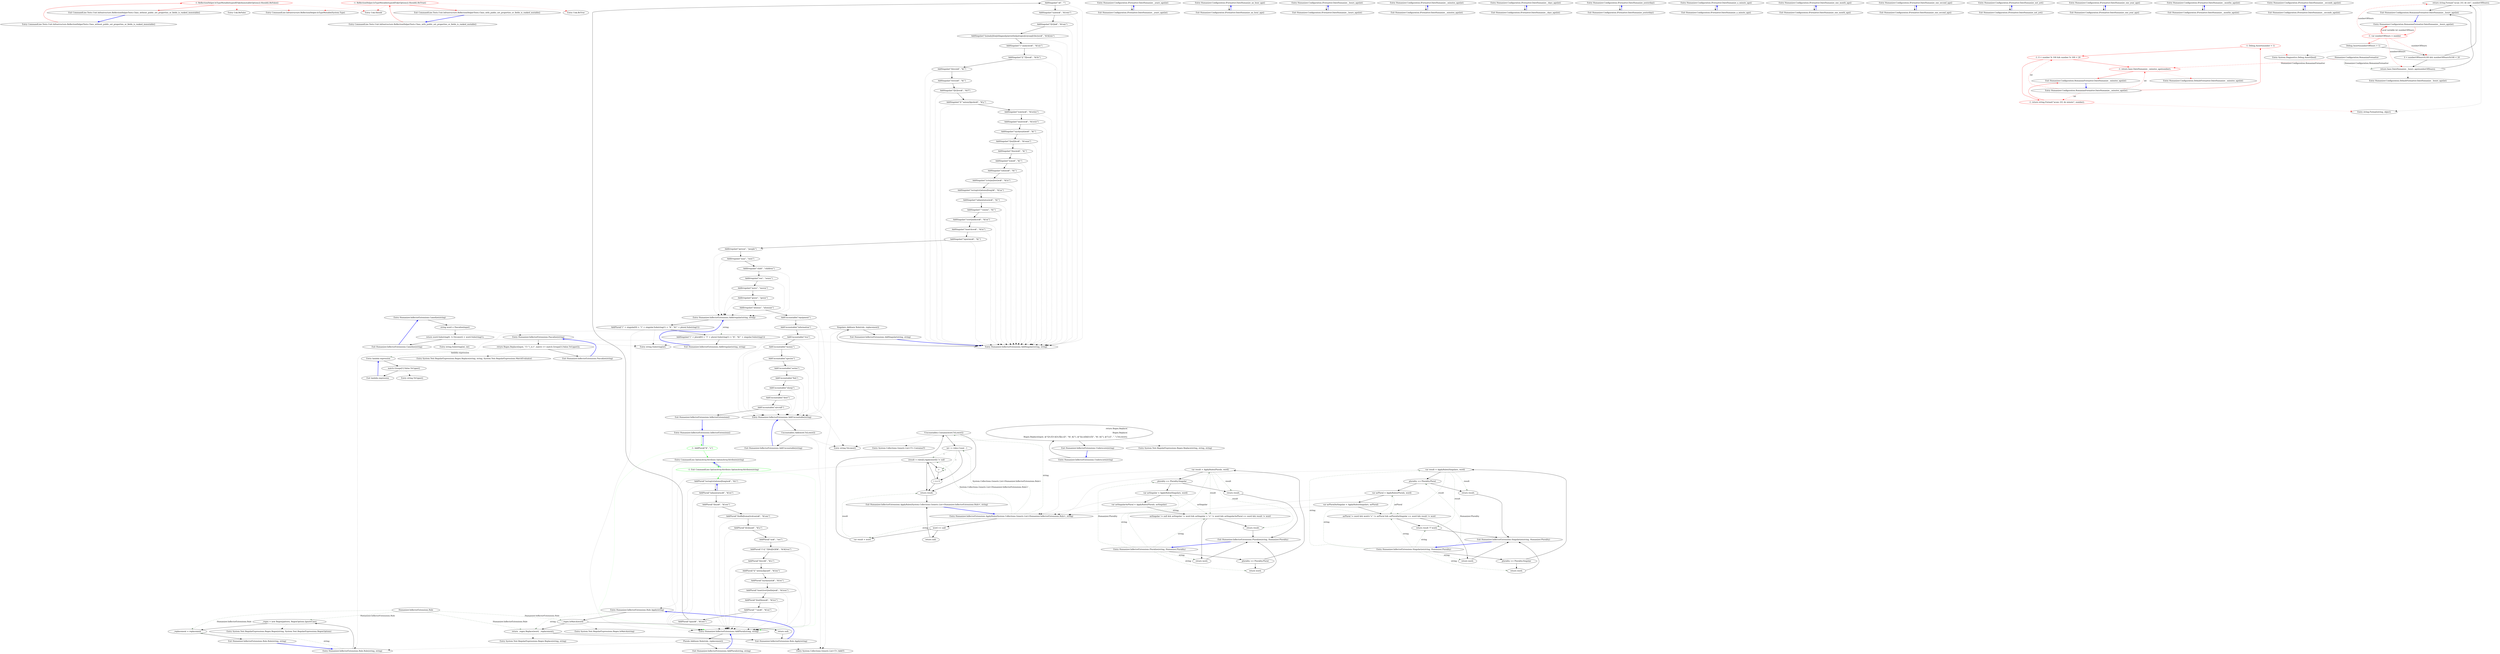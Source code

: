 digraph  {
m0_3 [cluster="CommandLine.Infrastructure.ReflectionHelper.IsTypeMutable(System.Type)", file="DateHumanizeTests.ro-RO.cs", label="Entry CommandLine.Infrastructure.ReflectionHelper.IsTypeMutable(System.Type)", span="39-39"];
m0_9 [cluster="Unk.BeFalse", file="DateHumanizeTests.ro-RO.cs", label="Entry Unk.BeFalse", span=""];
m0_6 [cluster="CommandLine.Tests.Unit.Infrastructure.ReflectionHelperTests.Class_without_public_set_properties_or_fields_is_ranked_immutable()", file="DateHumanizeTests.ro-RO.cs", label="Entry CommandLine.Tests.Unit.Infrastructure.ReflectionHelperTests.Class_without_public_set_properties_or_fields_is_ranked_immutable()", span="18-18"];
m0_7 [cluster="CommandLine.Tests.Unit.Infrastructure.ReflectionHelperTests.Class_without_public_set_properties_or_fields_is_ranked_immutable()", color=red, community=0, file="DateHumanizeTests.ro-RO.cs", label="-1: ReflectionHelper.IsTypeMutable(typeof(FakeImmutableOptions)).Should().BeFalse()", span="20-20"];
m0_8 [cluster="CommandLine.Tests.Unit.Infrastructure.ReflectionHelperTests.Class_without_public_set_properties_or_fields_is_ranked_immutable()", file="DateHumanizeTests.ro-RO.cs", label="Exit CommandLine.Tests.Unit.Infrastructure.ReflectionHelperTests.Class_without_public_set_properties_or_fields_is_ranked_immutable()", span="18-18"];
m0_5 [cluster="Unk.BeTrue", file="DateHumanizeTests.ro-RO.cs", label="Entry Unk.BeTrue", span=""];
m0_0 [cluster="CommandLine.Tests.Unit.Infrastructure.ReflectionHelperTests.Class_with_public_set_properties_or_fields_is_ranked_mutable()", file="DateHumanizeTests.ro-RO.cs", label="Entry CommandLine.Tests.Unit.Infrastructure.ReflectionHelperTests.Class_with_public_set_properties_or_fields_is_ranked_mutable()", span="12-12"];
m0_1 [cluster="CommandLine.Tests.Unit.Infrastructure.ReflectionHelperTests.Class_with_public_set_properties_or_fields_is_ranked_mutable()", color=red, community=0, file="DateHumanizeTests.ro-RO.cs", label="-1: ReflectionHelper.IsTypeMutable(typeof(FakeOptions)).Should().BeTrue()", span="14-14"];
m0_2 [cluster="CommandLine.Tests.Unit.Infrastructure.ReflectionHelperTests.Class_with_public_set_properties_or_fields_is_ranked_mutable()", file="DateHumanizeTests.ro-RO.cs", label="Exit CommandLine.Tests.Unit.Infrastructure.ReflectionHelperTests.Class_with_public_set_properties_or_fields_is_ranked_mutable()", span="12-12"];
m0_4 [cluster="Unk.Should", file="DateHumanizeTests.ro-RO.cs", label="Entry Unk.Should", span=""];
m1_136 [cluster="Humanizer.InflectorExtensions.Camelize(string)", file="DefaultFormatter.cs", label="Entry Humanizer.InflectorExtensions.Camelize(string)", span="236-236"];
m1_138 [cluster="Humanizer.InflectorExtensions.Camelize(string)", file="DefaultFormatter.cs", label="return word.Substring(0, 1).ToLower() + word.Substring(1);", span="239-239"];
m1_137 [cluster="Humanizer.InflectorExtensions.Camelize(string)", file="DefaultFormatter.cs", label="string word = Pascalize(input)", span="238-238"];
m1_139 [cluster="Humanizer.InflectorExtensions.Camelize(string)", file="DefaultFormatter.cs", label="Exit Humanizer.InflectorExtensions.Camelize(string)", span="236-236"];
m1_75 [cluster="System.Text.RegularExpressions.Regex.Replace(string, string)", file="DefaultFormatter.cs", label="Entry System.Text.RegularExpressions.Regex.Replace(string, string)", span="0-0"];
m1_100 [cluster="Humanizer.InflectorExtensions.ApplyRules(System.Collections.Generic.List<Humanizer.InflectorExtensions.Rule>, string)", file="DefaultFormatter.cs", label="Entry Humanizer.InflectorExtensions.ApplyRules(System.Collections.Generic.List<Humanizer.InflectorExtensions.Rule>, string)", span="190-190"];
m1_116 [cluster="Humanizer.InflectorExtensions.ApplyRules(System.Collections.Generic.List<Humanizer.InflectorExtensions.Rule>, string)", file="DefaultFormatter.cs", label="!Uncountables.Contains(word.ToLower())", span="197-197"];
m1_115 [cluster="Humanizer.InflectorExtensions.ApplyRules(System.Collections.Generic.List<Humanizer.InflectorExtensions.Rule>, string)", file="DefaultFormatter.cs", label="var result = word", span="195-195"];
m1_117 [cluster="Humanizer.InflectorExtensions.ApplyRules(System.Collections.Generic.List<Humanizer.InflectorExtensions.Rule>, string)", file="DefaultFormatter.cs", label="int i = rules.Count - 1", span="199-199"];
m1_121 [cluster="Humanizer.InflectorExtensions.ApplyRules(System.Collections.Generic.List<Humanizer.InflectorExtensions.Rule>, string)", file="DefaultFormatter.cs", label="return result;", span="208-208"];
m1_113 [cluster="Humanizer.InflectorExtensions.ApplyRules(System.Collections.Generic.List<Humanizer.InflectorExtensions.Rule>, string)", file="DefaultFormatter.cs", label="word == null", span="192-192"];
m1_119 [cluster="Humanizer.InflectorExtensions.ApplyRules(System.Collections.Generic.List<Humanizer.InflectorExtensions.Rule>, string)", file="DefaultFormatter.cs", label="(result = rules[i].Apply(word)) != null", span="201-201"];
m1_118 [cluster="Humanizer.InflectorExtensions.ApplyRules(System.Collections.Generic.List<Humanizer.InflectorExtensions.Rule>, string)", file="DefaultFormatter.cs", label="i >= 0", span="199-199"];
m1_120 [cluster="Humanizer.InflectorExtensions.ApplyRules(System.Collections.Generic.List<Humanizer.InflectorExtensions.Rule>, string)", file="DefaultFormatter.cs", label="i--", span="199-199"];
m1_114 [cluster="Humanizer.InflectorExtensions.ApplyRules(System.Collections.Generic.List<Humanizer.InflectorExtensions.Rule>, string)", file="DefaultFormatter.cs", label="return null;", span="193-193"];
m1_122 [cluster="Humanizer.InflectorExtensions.ApplyRules(System.Collections.Generic.List<Humanizer.InflectorExtensions.Rule>, string)", file="DefaultFormatter.cs", label="Exit Humanizer.InflectorExtensions.ApplyRules(System.Collections.Generic.List<Humanizer.InflectorExtensions.Rule>, string)", span="190-190"];
m1_141 [cluster="Humanizer.InflectorExtensions.Underscore(string)", file="DefaultFormatter.cs", label="Entry Humanizer.InflectorExtensions.Underscore(string)", span="247-247"];
m1_142 [cluster="Humanizer.InflectorExtensions.Underscore(string)", file="DefaultFormatter.cs", label="return Regex.Replace(\r\n                Regex.Replace(\r\n                    Regex.Replace(input, @''([A-Z]+)([A-Z][a-z])'', ''$1_$2''), @''([a-z\d])([A-Z])'', ''$1_$2''), @''[-\s]'', ''_'').ToLower();", span="249-251"];
m1_143 [cluster="Humanizer.InflectorExtensions.Underscore(string)", file="DefaultFormatter.cs", label="Exit Humanizer.InflectorExtensions.Underscore(string)", span="247-247"];
m1_4 [cluster="Humanizer.InflectorExtensions.InflectorExtensions()", file="DefaultFormatter.cs", label="AddPlural(''(octop|vir|alumn|fung)us$'', ''$1i'')", span="34-34"];
m1_5 [cluster="Humanizer.InflectorExtensions.InflectorExtensions()", file="DefaultFormatter.cs", label="AddPlural(''(alias|status)$'', ''$1es'')", span="35-35"];
m1_0 [cluster="Humanizer.InflectorExtensions.InflectorExtensions()", file="DefaultFormatter.cs", label="Entry Humanizer.InflectorExtensions.InflectorExtensions()", span="29-29"];
m1_1 [cluster="Humanizer.InflectorExtensions.InflectorExtensions()", color=green, community=0, file="DefaultFormatter.cs", label="-1: AddPlural(''$'', ''s'')", span="31-31"];
m1_144 [cluster="System.Text.RegularExpressions.Regex.Replace(string, string, string)", file="DefaultFormatter.cs", label="Entry System.Text.RegularExpressions.Regex.Replace(string, string, string)", span="0-0"];
m1_61 [cluster="Humanizer.InflectorExtensions.AddSingular(string, string)", file="DefaultFormatter.cs", label="Entry Humanizer.InflectorExtensions.AddSingular(string, string)", span="132-132"];
m1_86 [cluster="Humanizer.InflectorExtensions.AddSingular(string, string)", file="DefaultFormatter.cs", label="Singulars.Add(new Rule(rule, replacement))", span="134-134"];
m1_87 [cluster="Humanizer.InflectorExtensions.AddSingular(string, string)", file="DefaultFormatter.cs", label="Exit Humanizer.InflectorExtensions.AddSingular(string, string)", span="132-132"];
m1_128 [cluster="Humanizer.InflectorExtensions.Pascalize(string)", file="DefaultFormatter.cs", label="Entry Humanizer.InflectorExtensions.Pascalize(string)", span="226-226"];
m1_129 [cluster="Humanizer.InflectorExtensions.Pascalize(string)", file="DefaultFormatter.cs", label="return Regex.Replace(input, ''(?:^|_)(.)'', match => match.Groups[1].Value.ToUpper());", span="228-228"];
m1_130 [cluster="Humanizer.InflectorExtensions.Pascalize(string)", file="DefaultFormatter.cs", label="Exit Humanizer.InflectorExtensions.Pascalize(string)", span="226-226"];
m1_123 [cluster="System.Collections.Generic.List<T>.Contains(T)", file="DefaultFormatter.cs", label="Entry System.Collections.Generic.List<T>.Contains(T)", span="0-0"];
m1_135 [cluster="string.ToUpper()", file="DefaultFormatter.cs", label="Entry string.ToUpper()", span="0-0"];
m1_140 [cluster="string.Substring(int, int)", file="DefaultFormatter.cs", label="Entry string.Substring(int, int)", span="0-0"];
m1_2 [cluster="CommandLine.OptionArrayAttribute.OptionArrayAttribute(string)", file="DefaultFormatter.cs", label="Entry CommandLine.OptionArrayAttribute.OptionArrayAttribute(string)", span="46-46"];
m1_3 [cluster="CommandLine.OptionArrayAttribute.OptionArrayAttribute(string)", color=green, community=0, file="DefaultFormatter.cs", label="-1: Exit CommandLine.OptionArrayAttribute.OptionArrayAttribute(string)", span="46-46"];
m1_6 [cluster="Humanizer.InflectorExtensions.InflectorExtensions()", file="DefaultFormatter.cs", label="AddPlural(''(bu)s$'', ''$1ses'')", span="36-36"];
m1_7 [cluster="Humanizer.InflectorExtensions.InflectorExtensions()", file="DefaultFormatter.cs", label="AddPlural(''(buffal|tomat|volcan)o$'', ''$1oes'')", span="37-37"];
m1_8 [cluster="Humanizer.InflectorExtensions.InflectorExtensions()", file="DefaultFormatter.cs", label="AddPlural(''([ti])um$'', ''$1a'')", span="38-38"];
m1_9 [cluster="Humanizer.InflectorExtensions.InflectorExtensions()", file="DefaultFormatter.cs", label="AddPlural(''sis$'', ''ses'')", span="39-39"];
m1_10 [cluster="Humanizer.InflectorExtensions.InflectorExtensions()", file="DefaultFormatter.cs", label="AddPlural(''(?:([^f])fe|([lr])f)$'', ''$1$2ves'')", span="40-40"];
m1_11 [cluster="Humanizer.InflectorExtensions.InflectorExtensions()", file="DefaultFormatter.cs", label="AddPlural(''(hive)$'', ''$1s'')", span="41-41"];
m1_12 [cluster="Humanizer.InflectorExtensions.InflectorExtensions()", file="DefaultFormatter.cs", label="AddPlural(''([^aeiouy]|qu)y$'', ''$1ies'')", span="42-42"];
m1_13 [cluster="Humanizer.InflectorExtensions.InflectorExtensions()", file="DefaultFormatter.cs", label="AddPlural(''(x|ch|ss|sh)$'', ''$1es'')", span="43-43"];
m1_14 [cluster="Humanizer.InflectorExtensions.InflectorExtensions()", file="DefaultFormatter.cs", label="AddPlural(''(matr|vert|ind)ix|ex$'', ''$1ices'')", span="44-44"];
m1_15 [cluster="Humanizer.InflectorExtensions.InflectorExtensions()", file="DefaultFormatter.cs", label="AddPlural(''([m|l])ouse$'', ''$1ice'')", span="45-45"];
m1_16 [cluster="Humanizer.InflectorExtensions.InflectorExtensions()", file="DefaultFormatter.cs", label="AddPlural(''^(ox)$'', ''$1en'')", span="46-46"];
m1_17 [cluster="Humanizer.InflectorExtensions.InflectorExtensions()", file="DefaultFormatter.cs", label="AddPlural(''(quiz)$'', ''$1zes'')", span="47-47"];
m1_58 [cluster="Humanizer.InflectorExtensions.InflectorExtensions()", file="DefaultFormatter.cs", label="AddUncountable(''aircraft'')", span="91-91"];
m1_18 [cluster="Humanizer.InflectorExtensions.InflectorExtensions()", file="DefaultFormatter.cs", label="AddSingular(''s$'', '''')", span="49-49"];
m1_57 [cluster="Humanizer.InflectorExtensions.InflectorExtensions()", file="DefaultFormatter.cs", label="AddUncountable(''deer'')", span="90-90"];
m1_19 [cluster="Humanizer.InflectorExtensions.InflectorExtensions()", file="DefaultFormatter.cs", label="AddSingular(''(n)ews$'', ''$1ews'')", span="50-50"];
m1_42 [cluster="Humanizer.InflectorExtensions.InflectorExtensions()", file="DefaultFormatter.cs", label="AddIrregular(''person'', ''people'')", span="74-74"];
m1_43 [cluster="Humanizer.InflectorExtensions.InflectorExtensions()", file="DefaultFormatter.cs", label="AddIrregular(''man'', ''men'')", span="75-75"];
m1_44 [cluster="Humanizer.InflectorExtensions.InflectorExtensions()", file="DefaultFormatter.cs", label="AddIrregular(''child'', ''children'')", span="76-76"];
m1_45 [cluster="Humanizer.InflectorExtensions.InflectorExtensions()", file="DefaultFormatter.cs", label="AddIrregular(''sex'', ''sexes'')", span="77-77"];
m1_46 [cluster="Humanizer.InflectorExtensions.InflectorExtensions()", file="DefaultFormatter.cs", label="AddIrregular(''move'', ''moves'')", span="78-78"];
m1_47 [cluster="Humanizer.InflectorExtensions.InflectorExtensions()", file="DefaultFormatter.cs", label="AddIrregular(''goose'', ''geese'')", span="79-79"];
m1_48 [cluster="Humanizer.InflectorExtensions.InflectorExtensions()", file="DefaultFormatter.cs", label="AddIrregular(''alumna'', ''alumnae'')", span="80-80"];
m1_56 [cluster="Humanizer.InflectorExtensions.InflectorExtensions()", file="DefaultFormatter.cs", label="AddUncountable(''sheep'')", span="89-89"];
m1_49 [cluster="Humanizer.InflectorExtensions.InflectorExtensions()", file="DefaultFormatter.cs", label="AddUncountable(''equipment'')", span="82-82"];
m1_50 [cluster="Humanizer.InflectorExtensions.InflectorExtensions()", file="DefaultFormatter.cs", label="AddUncountable(''information'')", span="83-83"];
m1_51 [cluster="Humanizer.InflectorExtensions.InflectorExtensions()", file="DefaultFormatter.cs", label="AddUncountable(''rice'')", span="84-84"];
m1_52 [cluster="Humanizer.InflectorExtensions.InflectorExtensions()", file="DefaultFormatter.cs", label="AddUncountable(''money'')", span="85-85"];
m1_53 [cluster="Humanizer.InflectorExtensions.InflectorExtensions()", file="DefaultFormatter.cs", label="AddUncountable(''species'')", span="86-86"];
m1_54 [cluster="Humanizer.InflectorExtensions.InflectorExtensions()", file="DefaultFormatter.cs", label="AddUncountable(''series'')", span="87-87"];
m1_55 [cluster="Humanizer.InflectorExtensions.InflectorExtensions()", file="DefaultFormatter.cs", label="AddUncountable(''fish'')", span="88-88"];
m1_20 [cluster="Humanizer.InflectorExtensions.InflectorExtensions()", file="DefaultFormatter.cs", label="AddSingular(''([ti])a$'', ''$1um'')", span="51-51"];
m1_21 [cluster="Humanizer.InflectorExtensions.InflectorExtensions()", file="DefaultFormatter.cs", label="AddSingular(''((a)naly|(b)a|(d)iagno|(p)arenthe|(p)rogno|(s)ynop|(t)he)ses$'', ''$1$2sis'')", span="52-52"];
m1_22 [cluster="Humanizer.InflectorExtensions.InflectorExtensions()", file="DefaultFormatter.cs", label="AddSingular(''(^analy)ses$'', ''$1sis'')", span="53-53"];
m1_23 [cluster="Humanizer.InflectorExtensions.InflectorExtensions()", file="DefaultFormatter.cs", label="AddSingular(''([^f])ves$'', ''$1fe'')", span="54-54"];
m1_24 [cluster="Humanizer.InflectorExtensions.InflectorExtensions()", file="DefaultFormatter.cs", label="AddSingular(''(hive)s$'', ''$1'')", span="55-55"];
m1_25 [cluster="Humanizer.InflectorExtensions.InflectorExtensions()", file="DefaultFormatter.cs", label="AddSingular(''(tive)s$'', ''$1'')", span="56-56"];
m1_26 [cluster="Humanizer.InflectorExtensions.InflectorExtensions()", file="DefaultFormatter.cs", label="AddSingular(''([lr])ves$'', ''$1f'')", span="57-57"];
m1_27 [cluster="Humanizer.InflectorExtensions.InflectorExtensions()", file="DefaultFormatter.cs", label="AddSingular(''([^aeiouy]|qu)ies$'', ''$1y'')", span="58-58"];
m1_28 [cluster="Humanizer.InflectorExtensions.InflectorExtensions()", file="DefaultFormatter.cs", label="AddSingular(''(s)eries$'', ''$1eries'')", span="59-59"];
m1_29 [cluster="Humanizer.InflectorExtensions.InflectorExtensions()", file="DefaultFormatter.cs", label="AddSingular(''(m)ovies$'', ''$1ovie'')", span="60-60"];
m1_30 [cluster="Humanizer.InflectorExtensions.InflectorExtensions()", file="DefaultFormatter.cs", label="AddSingular(''(x|ch|ss|sh)es$'', ''$1'')", span="61-61"];
m1_31 [cluster="Humanizer.InflectorExtensions.InflectorExtensions()", file="DefaultFormatter.cs", label="AddSingular(''([m|l])ice$'', ''$1ouse'')", span="62-62"];
m1_32 [cluster="Humanizer.InflectorExtensions.InflectorExtensions()", file="DefaultFormatter.cs", label="AddSingular(''(bus)es$'', ''$1'')", span="63-63"];
m1_33 [cluster="Humanizer.InflectorExtensions.InflectorExtensions()", file="DefaultFormatter.cs", label="AddSingular(''(o)es$'', ''$1'')", span="64-64"];
m1_34 [cluster="Humanizer.InflectorExtensions.InflectorExtensions()", file="DefaultFormatter.cs", label="AddSingular(''(shoe)s$'', ''$1'')", span="65-65"];
m1_35 [cluster="Humanizer.InflectorExtensions.InflectorExtensions()", file="DefaultFormatter.cs", label="AddSingular(''(cris|ax|test)es$'', ''$1is'')", span="66-66"];
m1_36 [cluster="Humanizer.InflectorExtensions.InflectorExtensions()", file="DefaultFormatter.cs", label="AddSingular(''(octop|vir|alumn|fung)i$'', ''$1us'')", span="67-67"];
m1_37 [cluster="Humanizer.InflectorExtensions.InflectorExtensions()", file="DefaultFormatter.cs", label="AddSingular(''(alias|status)es$'', ''$1'')", span="68-68"];
m1_38 [cluster="Humanizer.InflectorExtensions.InflectorExtensions()", file="DefaultFormatter.cs", label="AddSingular(''^(ox)en'', ''$1'')", span="69-69"];
m1_39 [cluster="Humanizer.InflectorExtensions.InflectorExtensions()", file="DefaultFormatter.cs", label="AddSingular(''(vert|ind)ices$'', ''$1ex'')", span="70-70"];
m1_40 [cluster="Humanizer.InflectorExtensions.InflectorExtensions()", file="DefaultFormatter.cs", label="AddSingular(''(matr)ices$'', ''$1ix'')", span="71-71"];
m1_41 [cluster="Humanizer.InflectorExtensions.InflectorExtensions()", file="DefaultFormatter.cs", label="AddSingular(''(quiz)zes$'', ''$1'')", span="72-72"];
m1_59 [cluster="Humanizer.InflectorExtensions.InflectorExtensions()", file="DefaultFormatter.cs", label="Exit Humanizer.InflectorExtensions.InflectorExtensions()", span="29-29"];
m1_62 [cluster="Humanizer.InflectorExtensions.AddIrregular(string, string)", file="DefaultFormatter.cs", label="Entry Humanizer.InflectorExtensions.AddIrregular(string, string)", span="116-116"];
m1_76 [cluster="Humanizer.InflectorExtensions.AddIrregular(string, string)", file="DefaultFormatter.cs", label="AddPlural(''('' + singular[0] + '')'' + singular.Substring(1) + ''$'', ''$1'' + plural.Substring(1))", span="118-118"];
m1_77 [cluster="Humanizer.InflectorExtensions.AddIrregular(string, string)", file="DefaultFormatter.cs", label="AddSingular(''('' + plural[0] + '')'' + plural.Substring(1) + ''$'', ''$1'' + singular.Substring(1))", span="119-119"];
m1_78 [cluster="Humanizer.InflectorExtensions.AddIrregular(string, string)", file="DefaultFormatter.cs", label="Exit Humanizer.InflectorExtensions.AddIrregular(string, string)", span="116-116"];
m1_63 [cluster="Humanizer.InflectorExtensions.AddUncountable(string)", file="DefaultFormatter.cs", label="Entry Humanizer.InflectorExtensions.AddUncountable(string)", span="122-122"];
m1_80 [cluster="Humanizer.InflectorExtensions.AddUncountable(string)", file="DefaultFormatter.cs", label="Uncountables.Add(word.ToLower())", span="124-124"];
m1_81 [cluster="Humanizer.InflectorExtensions.AddUncountable(string)", file="DefaultFormatter.cs", label="Exit Humanizer.InflectorExtensions.AddUncountable(string)", span="122-122"];
m1_131 [cluster="System.Text.RegularExpressions.Regex.Replace(string, string, System.Text.RegularExpressions.MatchEvaluator)", file="DefaultFormatter.cs", label="Entry System.Text.RegularExpressions.Regex.Replace(string, string, System.Text.RegularExpressions.MatchEvaluator)", span="0-0"];
m1_64 [cluster="Humanizer.InflectorExtensions.Rule.Rule(string, string)", file="DefaultFormatter.cs", label="Entry Humanizer.InflectorExtensions.Rule.Rule(string, string)", span="99-99"];
m1_65 [cluster="Humanizer.InflectorExtensions.Rule.Rule(string, string)", file="DefaultFormatter.cs", label="_regex = new Regex(pattern, RegexOptions.IgnoreCase)", span="101-101"];
m1_66 [cluster="Humanizer.InflectorExtensions.Rule.Rule(string, string)", file="DefaultFormatter.cs", label="_replacement = replacement", span="102-102"];
m1_67 [cluster="Humanizer.InflectorExtensions.Rule.Rule(string, string)", file="DefaultFormatter.cs", label="Exit Humanizer.InflectorExtensions.Rule.Rule(string, string)", span="99-99"];
m1_132 [cluster="lambda expression", file="DefaultFormatter.cs", label="Entry lambda expression", span="228-228"];
m1_133 [cluster="lambda expression", file="DefaultFormatter.cs", label="match.Groups[1].Value.ToUpper()", span="228-228"];
m1_134 [cluster="lambda expression", file="DefaultFormatter.cs", label="Exit lambda expression", span="228-228"];
m1_69 [cluster="Humanizer.InflectorExtensions.Rule.Apply(string)", file="DefaultFormatter.cs", label="Entry Humanizer.InflectorExtensions.Rule.Apply(string)", span="105-105"];
m1_70 [cluster="Humanizer.InflectorExtensions.Rule.Apply(string)", file="DefaultFormatter.cs", label="!_regex.IsMatch(word)", span="107-107"];
m1_72 [cluster="Humanizer.InflectorExtensions.Rule.Apply(string)", file="DefaultFormatter.cs", label="return _regex.Replace(word, _replacement);", span="112-112"];
m1_71 [cluster="Humanizer.InflectorExtensions.Rule.Apply(string)", file="DefaultFormatter.cs", label="return null;", span="109-109"];
m1_73 [cluster="Humanizer.InflectorExtensions.Rule.Apply(string)", file="DefaultFormatter.cs", label="Exit Humanizer.InflectorExtensions.Rule.Apply(string)", span="105-105"];
m1_88 [cluster="Humanizer.InflectorExtensions.Pluralize(string, Humanizer.Plurality)", file="DefaultFormatter.cs", label="Entry Humanizer.InflectorExtensions.Pluralize(string, Humanizer.Plurality)", span="147-147"];
m1_91 [cluster="Humanizer.InflectorExtensions.Pluralize(string, Humanizer.Plurality)", file="DefaultFormatter.cs", label="var result = ApplyRules(Plurals, word)", span="152-152"];
m1_94 [cluster="Humanizer.InflectorExtensions.Pluralize(string, Humanizer.Plurality)", file="DefaultFormatter.cs", label="var asSingular = ApplyRules(Singulars, word)", span="157-157"];
m1_95 [cluster="Humanizer.InflectorExtensions.Pluralize(string, Humanizer.Plurality)", file="DefaultFormatter.cs", label="var asSingularAsPlural = ApplyRules(Plurals, asSingular)", span="158-158"];
m1_89 [cluster="Humanizer.InflectorExtensions.Pluralize(string, Humanizer.Plurality)", file="DefaultFormatter.cs", label="plurality == Plurality.Plural", span="149-149"];
m1_92 [cluster="Humanizer.InflectorExtensions.Pluralize(string, Humanizer.Plurality)", file="DefaultFormatter.cs", label="plurality == Plurality.Singular", span="154-154"];
m1_93 [cluster="Humanizer.InflectorExtensions.Pluralize(string, Humanizer.Plurality)", file="DefaultFormatter.cs", label="return result;", span="155-155"];
m1_96 [cluster="Humanizer.InflectorExtensions.Pluralize(string, Humanizer.Plurality)", file="DefaultFormatter.cs", label="asSingular != null && asSingular != word && asSingular + ''s'' != word && asSingularAsPlural == word && result != word", span="159-159"];
m1_98 [cluster="Humanizer.InflectorExtensions.Pluralize(string, Humanizer.Plurality)", file="DefaultFormatter.cs", label="return result;", span="162-162"];
m1_90 [cluster="Humanizer.InflectorExtensions.Pluralize(string, Humanizer.Plurality)", file="DefaultFormatter.cs", label="return word;", span="150-150"];
m1_97 [cluster="Humanizer.InflectorExtensions.Pluralize(string, Humanizer.Plurality)", file="DefaultFormatter.cs", label="return word;", span="160-160"];
m1_99 [cluster="Humanizer.InflectorExtensions.Pluralize(string, Humanizer.Plurality)", file="DefaultFormatter.cs", label="Exit Humanizer.InflectorExtensions.Pluralize(string, Humanizer.Plurality)", span="147-147"];
m1_68 [cluster="System.Text.RegularExpressions.Regex.Regex(string, System.Text.RegularExpressions.RegexOptions)", file="DefaultFormatter.cs", label="Entry System.Text.RegularExpressions.Regex.Regex(string, System.Text.RegularExpressions.RegexOptions)", span="0-0"];
m1_74 [cluster="System.Text.RegularExpressions.Regex.IsMatch(string)", file="DefaultFormatter.cs", label="Entry System.Text.RegularExpressions.Regex.IsMatch(string)", span="0-0"];
m1_83 [cluster="System.Collections.Generic.List<T>.Add(T)", file="DefaultFormatter.cs", label="Entry System.Collections.Generic.List<T>.Add(T)", span="0-0"];
m1_60 [cluster="Humanizer.InflectorExtensions.AddPlural(string, string)", file="DefaultFormatter.cs", label="Entry Humanizer.InflectorExtensions.AddPlural(string, string)", span="127-127"];
m1_84 [cluster="Humanizer.InflectorExtensions.AddPlural(string, string)", file="DefaultFormatter.cs", label="Plurals.Add(new Rule(rule, replacement))", span="129-129"];
m1_85 [cluster="Humanizer.InflectorExtensions.AddPlural(string, string)", file="DefaultFormatter.cs", label="Exit Humanizer.InflectorExtensions.AddPlural(string, string)", span="127-127"];
m1_82 [cluster="string.ToLower()", file="DefaultFormatter.cs", label="Entry string.ToLower()", span="0-0"];
m1_101 [cluster="Humanizer.InflectorExtensions.Singularize(string, Humanizer.Plurality)", file="DefaultFormatter.cs", label="Entry Humanizer.InflectorExtensions.Singularize(string, Humanizer.Plurality)", span="171-171"];
m1_104 [cluster="Humanizer.InflectorExtensions.Singularize(string, Humanizer.Plurality)", file="DefaultFormatter.cs", label="var result = ApplyRules(Singulars, word)", span="176-176"];
m1_107 [cluster="Humanizer.InflectorExtensions.Singularize(string, Humanizer.Plurality)", file="DefaultFormatter.cs", label="var asPlural = ApplyRules(Plurals, word)", span="182-182"];
m1_108 [cluster="Humanizer.InflectorExtensions.Singularize(string, Humanizer.Plurality)", file="DefaultFormatter.cs", label="var asPluralAsSingular = ApplyRules(Singulars, asPlural)", span="183-183"];
m1_102 [cluster="Humanizer.InflectorExtensions.Singularize(string, Humanizer.Plurality)", file="DefaultFormatter.cs", label="plurality == Plurality.Singular", span="173-173"];
m1_105 [cluster="Humanizer.InflectorExtensions.Singularize(string, Humanizer.Plurality)", file="DefaultFormatter.cs", label="plurality == Plurality.Plural", span="178-178"];
m1_106 [cluster="Humanizer.InflectorExtensions.Singularize(string, Humanizer.Plurality)", file="DefaultFormatter.cs", label="return result;", span="179-179"];
m1_109 [cluster="Humanizer.InflectorExtensions.Singularize(string, Humanizer.Plurality)", file="DefaultFormatter.cs", label="asPlural != word && word+''s'' != asPlural && asPluralAsSingular == word && result != word", span="184-184"];
m1_111 [cluster="Humanizer.InflectorExtensions.Singularize(string, Humanizer.Plurality)", file="DefaultFormatter.cs", label="return result ?? word;", span="187-187"];
m1_103 [cluster="Humanizer.InflectorExtensions.Singularize(string, Humanizer.Plurality)", file="DefaultFormatter.cs", label="return word;", span="174-174"];
m1_110 [cluster="Humanizer.InflectorExtensions.Singularize(string, Humanizer.Plurality)", file="DefaultFormatter.cs", label="return word;", span="185-185"];
m1_112 [cluster="Humanizer.InflectorExtensions.Singularize(string, Humanizer.Plurality)", file="DefaultFormatter.cs", label="Exit Humanizer.InflectorExtensions.Singularize(string, Humanizer.Plurality)", span="171-171"];
m1_79 [cluster="string.Substring(int)", file="DefaultFormatter.cs", label="Entry string.Substring(int)", span="0-0"];
m1_152 [file="DefaultFormatter.cs", label="Humanizer.InflectorExtensions.Rule", span=""];
m2_10 [cluster="Humanizer.Configuration.IFormatter.DateHumanize__years_ago(int)", file="IFormatter.cs", label="Entry Humanizer.Configuration.IFormatter.DateHumanize__years_ago(int)", span="14-14"];
m2_11 [cluster="Humanizer.Configuration.IFormatter.DateHumanize__years_ago(int)", file="IFormatter.cs", label="Exit Humanizer.Configuration.IFormatter.DateHumanize__years_ago(int)", span="14-14"];
m2_14 [cluster="Humanizer.Configuration.IFormatter.DateHumanize_an_hour_ago()", file="IFormatter.cs", label="Entry Humanizer.Configuration.IFormatter.DateHumanize_an_hour_ago()", span="16-16"];
m2_15 [cluster="Humanizer.Configuration.IFormatter.DateHumanize_an_hour_ago()", file="IFormatter.cs", label="Exit Humanizer.Configuration.IFormatter.DateHumanize_an_hour_ago()", span="16-16"];
m2_2 [cluster="Humanizer.Configuration.IFormatter.DateHumanize__hours_ago(int)", file="IFormatter.cs", label="Entry Humanizer.Configuration.IFormatter.DateHumanize__hours_ago(int)", span="10-10"];
m2_3 [cluster="Humanizer.Configuration.IFormatter.DateHumanize__hours_ago(int)", file="IFormatter.cs", label="Exit Humanizer.Configuration.IFormatter.DateHumanize__hours_ago(int)", span="10-10"];
m2_4 [cluster="Humanizer.Configuration.IFormatter.DateHumanize__minutes_ago(int)", file="IFormatter.cs", label="Entry Humanizer.Configuration.IFormatter.DateHumanize__minutes_ago(int)", span="11-11"];
m2_5 [cluster="Humanizer.Configuration.IFormatter.DateHumanize__minutes_ago(int)", file="IFormatter.cs", label="Exit Humanizer.Configuration.IFormatter.DateHumanize__minutes_ago(int)", span="11-11"];
m2_0 [cluster="Humanizer.Configuration.IFormatter.DateHumanize__days_ago(int)", file="IFormatter.cs", label="Entry Humanizer.Configuration.IFormatter.DateHumanize__days_ago(int)", span="9-9"];
m2_1 [cluster="Humanizer.Configuration.IFormatter.DateHumanize__days_ago(int)", file="IFormatter.cs", label="Exit Humanizer.Configuration.IFormatter.DateHumanize__days_ago(int)", span="9-9"];
m2_24 [cluster="Humanizer.Configuration.IFormatter.DateHumanize_yesterday()", file="IFormatter.cs", label="Entry Humanizer.Configuration.IFormatter.DateHumanize_yesterday()", span="21-21"];
m2_25 [cluster="Humanizer.Configuration.IFormatter.DateHumanize_yesterday()", file="IFormatter.cs", label="Exit Humanizer.Configuration.IFormatter.DateHumanize_yesterday()", span="21-21"];
m2_12 [cluster="Humanizer.Configuration.IFormatter.DateHumanize_a_minute_ago()", file="IFormatter.cs", label="Entry Humanizer.Configuration.IFormatter.DateHumanize_a_minute_ago()", span="15-15"];
m2_13 [cluster="Humanizer.Configuration.IFormatter.DateHumanize_a_minute_ago()", file="IFormatter.cs", label="Exit Humanizer.Configuration.IFormatter.DateHumanize_a_minute_ago()", span="15-15"];
m2_18 [cluster="Humanizer.Configuration.IFormatter.DateHumanize_one_month_ago()", file="IFormatter.cs", label="Entry Humanizer.Configuration.IFormatter.DateHumanize_one_month_ago()", span="18-18"];
m2_19 [cluster="Humanizer.Configuration.IFormatter.DateHumanize_one_month_ago()", file="IFormatter.cs", label="Exit Humanizer.Configuration.IFormatter.DateHumanize_one_month_ago()", span="18-18"];
m2_20 [cluster="Humanizer.Configuration.IFormatter.DateHumanize_one_second_ago()", file="IFormatter.cs", label="Entry Humanizer.Configuration.IFormatter.DateHumanize_one_second_ago()", span="19-19"];
m2_21 [cluster="Humanizer.Configuration.IFormatter.DateHumanize_one_second_ago()", file="IFormatter.cs", label="Exit Humanizer.Configuration.IFormatter.DateHumanize_one_second_ago()", span="19-19"];
m2_16 [cluster="Humanizer.Configuration.IFormatter.DateHumanize_not_yet()", file="IFormatter.cs", label="Entry Humanizer.Configuration.IFormatter.DateHumanize_not_yet()", span="17-17"];
m2_17 [cluster="Humanizer.Configuration.IFormatter.DateHumanize_not_yet()", file="IFormatter.cs", label="Exit Humanizer.Configuration.IFormatter.DateHumanize_not_yet()", span="17-17"];
m2_22 [cluster="Humanizer.Configuration.IFormatter.DateHumanize_one_year_ago()", file="IFormatter.cs", label="Entry Humanizer.Configuration.IFormatter.DateHumanize_one_year_ago()", span="20-20"];
m2_23 [cluster="Humanizer.Configuration.IFormatter.DateHumanize_one_year_ago()", file="IFormatter.cs", label="Exit Humanizer.Configuration.IFormatter.DateHumanize_one_year_ago()", span="20-20"];
m2_6 [cluster="Humanizer.Configuration.IFormatter.DateHumanize__months_ago(int)", file="IFormatter.cs", label="Entry Humanizer.Configuration.IFormatter.DateHumanize__months_ago(int)", span="12-12"];
m2_7 [cluster="Humanizer.Configuration.IFormatter.DateHumanize__months_ago(int)", file="IFormatter.cs", label="Exit Humanizer.Configuration.IFormatter.DateHumanize__months_ago(int)", span="12-12"];
m2_8 [cluster="Humanizer.Configuration.IFormatter.DateHumanize__seconds_ago(int)", file="IFormatter.cs", label="Entry Humanizer.Configuration.IFormatter.DateHumanize__seconds_ago(int)", span="13-13"];
m2_9 [cluster="Humanizer.Configuration.IFormatter.DateHumanize__seconds_ago(int)", file="IFormatter.cs", label="Exit Humanizer.Configuration.IFormatter.DateHumanize__seconds_ago(int)", span="13-13"];
m3_7 [cluster="System.Diagnostics.Debug.Assert(bool)", file="RomanianFormatter.cs", label="Entry System.Diagnostics.Debug.Assert(bool)", span="0-0"];
m3_16 [cluster="Humanizer.Configuration.DefaultFormatter.DateHumanize__minutes_ago(int)", file="RomanianFormatter.cs", label="Entry Humanizer.Configuration.DefaultFormatter.DateHumanize__minutes_ago(int)", span="16-16"];
m3_8 [cluster="Humanizer.Configuration.DefaultFormatter.DateHumanize__hours_ago(int)", file="RomanianFormatter.cs", label="Entry Humanizer.Configuration.DefaultFormatter.DateHumanize__hours_ago(int)", span="11-11"];
m3_10 [cluster="Humanizer.Configuration.RomanianFormatter.DateHumanize__minutes_ago(int)", file="RomanianFormatter.cs", label="Entry Humanizer.Configuration.RomanianFormatter.DateHumanize__minutes_ago(int)", span="19-19"];
m3_11 [cluster="Humanizer.Configuration.RomanianFormatter.DateHumanize__minutes_ago(int)", color=red, community=0, file="RomanianFormatter.cs", label="-1: Debug.Assert(number > 1)", span="21-21"];
m3_12 [cluster="Humanizer.Configuration.RomanianFormatter.DateHumanize__minutes_ago(int)", color=red, community=0, file="RomanianFormatter.cs", label="-1: 0 < number % 100 && number % 100 < 20", span="23-23"];
m3_13 [cluster="Humanizer.Configuration.RomanianFormatter.DateHumanize__minutes_ago(int)", color=red, community=0, file="RomanianFormatter.cs", label="-1: return base.DateHumanize__minutes_ago(number);", span="25-25"];
m3_14 [cluster="Humanizer.Configuration.RomanianFormatter.DateHumanize__minutes_ago(int)", color=red, community=0, file="RomanianFormatter.cs", label="-1: return string.Format(''acum {0} de minute'', number);", span="28-28"];
m3_15 [cluster="Humanizer.Configuration.RomanianFormatter.DateHumanize__minutes_ago(int)", file="RomanianFormatter.cs", label="Exit Humanizer.Configuration.RomanianFormatter.DateHumanize__minutes_ago(int)", span="19-19"];
m3_0 [cluster="Humanizer.Configuration.RomanianFormatter.DateHumanize__hours_ago(int)", file="RomanianFormatter.cs", label="Entry Humanizer.Configuration.RomanianFormatter.DateHumanize__hours_ago(int)", span="6-6"];
m3_1 [cluster="Humanizer.Configuration.RomanianFormatter.DateHumanize__hours_ago(int)", color=red, community=0, file="RomanianFormatter.cs", label="-1: var numberOfHours = number", span="8-8"];
m3_2 [cluster="Humanizer.Configuration.RomanianFormatter.DateHumanize__hours_ago(int)", file="RomanianFormatter.cs", label="Debug.Assert(numberOfHours > 1)", span="9-9"];
m3_3 [cluster="Humanizer.Configuration.RomanianFormatter.DateHumanize__hours_ago(int)", file="RomanianFormatter.cs", label="0 < numberOfHours%100 && numberOfHours%100 < 20", span="11-11"];
m3_4 [cluster="Humanizer.Configuration.RomanianFormatter.DateHumanize__hours_ago(int)", file="RomanianFormatter.cs", label="return base.DateHumanize__hours_ago(numberOfHours);", span="13-13"];
m3_5 [cluster="Humanizer.Configuration.RomanianFormatter.DateHumanize__hours_ago(int)", file="RomanianFormatter.cs", label="return string.Format(''acum {0} de ore'', numberOfHours);", span="16-16"];
m3_6 [cluster="Humanizer.Configuration.RomanianFormatter.DateHumanize__hours_ago(int)", file="RomanianFormatter.cs", label="Exit Humanizer.Configuration.RomanianFormatter.DateHumanize__hours_ago(int)", span="6-6"];
m3_9 [cluster="string.Format(string, object)", file="RomanianFormatter.cs", label="Entry string.Format(string, object)", span="0-0"];
m3_17 [file="RomanianFormatter.cs", label="Humanizer.Configuration.RomanianFormatter", span=""];
m0_6 -> m0_7  [color=red, key=0, style=solid];
m0_7 -> m0_8  [color=red, key=0, style=solid];
m0_7 -> m0_3  [color=red, key=2, style=dotted];
m0_7 -> m0_4  [color=red, key=2, style=dotted];
m0_7 -> m0_9  [color=red, key=2, style=dotted];
m0_8 -> m0_6  [color=blue, key=0, style=bold];
m0_0 -> m0_1  [color=red, key=0, style=solid];
m0_1 -> m0_2  [color=red, key=0, style=solid];
m0_1 -> m0_3  [color=red, key=2, style=dotted];
m0_1 -> m0_4  [color=red, key=2, style=dotted];
m0_1 -> m0_5  [color=red, key=2, style=dotted];
m0_2 -> m0_0  [color=blue, key=0, style=bold];
m1_136 -> m1_137  [key=0, style=solid];
m1_138 -> m1_79  [key=2, style=dotted];
m1_138 -> m1_139  [key=0, style=solid];
m1_138 -> m1_140  [key=2, style=dotted];
m1_138 -> m1_82  [key=2, style=dotted];
m1_137 -> m1_138  [key=0, style=solid];
m1_137 -> m1_128  [key=2, style=dotted];
m1_139 -> m1_136  [color=blue, key=0, style=bold];
m1_100 -> m1_116  [color=darkseagreen4, key=1, label=string, style=dashed];
m1_100 -> m1_113  [key=0, style=solid];
m1_100 -> m1_115  [color=darkseagreen4, key=1, label=string, style=dashed];
m1_100 -> m1_117  [color=darkseagreen4, key=1, label="System.Collections.Generic.List<Humanizer.InflectorExtensions.Rule>", style=dashed];
m1_100 -> m1_119  [color=darkseagreen4, key=1, label="System.Collections.Generic.List<Humanizer.InflectorExtensions.Rule>", style=dashed];
m1_116 -> m1_82  [key=2, style=dotted];
m1_116 -> m1_117  [key=0, style=solid];
m1_116 -> m1_121  [key=0, style=solid];
m1_116 -> m1_123  [key=2, style=dotted];
m1_115 -> m1_116  [key=0, style=solid];
m1_115 -> m1_121  [color=darkseagreen4, key=1, label=result, style=dashed];
m1_117 -> m1_118  [key=0, style=solid];
m1_117 -> m1_119  [color=darkseagreen4, key=1, label=i, style=dashed];
m1_117 -> m1_120  [color=darkseagreen4, key=1, label=i, style=dashed];
m1_121 -> m1_122  [key=0, style=solid];
m1_113 -> m1_115  [key=0, style=solid];
m1_113 -> m1_114  [key=0, style=solid];
m1_119 -> m1_121  [key=0, style=solid];
m1_119 -> m1_69  [key=2, style=dotted];
m1_119 -> m1_120  [key=0, style=solid];
m1_118 -> m1_121  [key=0, style=solid];
m1_118 -> m1_119  [key=0, style=solid];
m1_120 -> m1_118  [key=0, style=solid];
m1_120 -> m1_120  [color=darkseagreen4, key=1, label=i, style=dashed];
m1_114 -> m1_122  [key=0, style=solid];
m1_122 -> m1_100  [color=blue, key=0, style=bold];
m1_141 -> m1_142  [key=0, style=solid];
m1_142 -> m1_82  [key=2, style=dotted];
m1_142 -> m1_143  [key=0, style=solid];
m1_142 -> m1_144  [key=2, style=dotted];
m1_143 -> m1_141  [color=blue, key=0, style=bold];
m1_4 -> m1_5  [key=0, style=solid];
m1_4 -> m1_60  [key=2, style=dotted];
m1_5 -> m1_4  [color=blue, key=0, style=bold];
m1_5 -> m1_60  [key=2, style=dotted];
m1_5 -> m1_6  [key=0, style=solid];
m1_0 -> m1_1  [color=green, key=0, style=solid];
m1_1 -> m1_0  [color=blue, key=0, style=bold];
m1_1 -> m1_2  [color=green, key=0, style=solid];
m1_1 -> m1_60  [color=green, key=2, style=dotted];
m1_61 -> m1_86  [key=0, style=solid];
m1_86 -> m1_64  [key=2, style=dotted];
m1_86 -> m1_83  [key=2, style=dotted];
m1_86 -> m1_87  [key=0, style=solid];
m1_87 -> m1_61  [color=blue, key=0, style=bold];
m1_128 -> m1_129  [key=0, style=solid];
m1_129 -> m1_130  [key=0, style=solid];
m1_129 -> m1_131  [key=2, style=dotted];
m1_129 -> m1_132  [color=darkseagreen4, key=1, label="lambda expression", style=dashed];
m1_130 -> m1_128  [color=blue, key=0, style=bold];
m1_2 -> m1_3  [color=green, key=0, style=solid];
m1_2 -> m1_60  [key=2, style=dotted];
m1_3 -> m1_4  [color=green, key=0, style=solid];
m1_3 -> m1_60  [color=green, key=2, style=dotted];
m1_3 -> m1_2  [color=blue, key=0, style=bold];
m1_6 -> m1_60  [key=2, style=dotted];
m1_6 -> m1_7  [key=0, style=solid];
m1_7 -> m1_60  [key=2, style=dotted];
m1_7 -> m1_8  [key=0, style=solid];
m1_8 -> m1_60  [key=2, style=dotted];
m1_8 -> m1_9  [key=0, style=solid];
m1_9 -> m1_60  [key=2, style=dotted];
m1_9 -> m1_10  [key=0, style=solid];
m1_10 -> m1_60  [key=2, style=dotted];
m1_10 -> m1_11  [key=0, style=solid];
m1_11 -> m1_60  [key=2, style=dotted];
m1_11 -> m1_12  [key=0, style=solid];
m1_12 -> m1_60  [key=2, style=dotted];
m1_12 -> m1_13  [key=0, style=solid];
m1_13 -> m1_60  [key=2, style=dotted];
m1_13 -> m1_14  [key=0, style=solid];
m1_14 -> m1_60  [key=2, style=dotted];
m1_14 -> m1_15  [key=0, style=solid];
m1_15 -> m1_60  [key=2, style=dotted];
m1_15 -> m1_16  [key=0, style=solid];
m1_16 -> m1_60  [key=2, style=dotted];
m1_16 -> m1_17  [key=0, style=solid];
m1_17 -> m1_60  [key=2, style=dotted];
m1_17 -> m1_18  [key=0, style=solid];
m1_58 -> m1_59  [key=0, style=solid];
m1_58 -> m1_63  [key=2, style=dotted];
m1_18 -> m1_19  [key=0, style=solid];
m1_18 -> m1_61  [key=2, style=dotted];
m1_57 -> m1_58  [key=0, style=solid];
m1_57 -> m1_63  [key=2, style=dotted];
m1_19 -> m1_20  [key=0, style=solid];
m1_19 -> m1_61  [key=2, style=dotted];
m1_42 -> m1_62  [key=2, style=dotted];
m1_42 -> m1_43  [key=0, style=solid];
m1_43 -> m1_62  [key=2, style=dotted];
m1_43 -> m1_44  [key=0, style=solid];
m1_44 -> m1_62  [key=2, style=dotted];
m1_44 -> m1_45  [key=0, style=solid];
m1_45 -> m1_62  [key=2, style=dotted];
m1_45 -> m1_46  [key=0, style=solid];
m1_46 -> m1_62  [key=2, style=dotted];
m1_46 -> m1_47  [key=0, style=solid];
m1_47 -> m1_62  [key=2, style=dotted];
m1_47 -> m1_48  [key=0, style=solid];
m1_48 -> m1_62  [key=2, style=dotted];
m1_48 -> m1_49  [key=0, style=solid];
m1_56 -> m1_57  [key=0, style=solid];
m1_56 -> m1_63  [key=2, style=dotted];
m1_49 -> m1_63  [key=2, style=dotted];
m1_49 -> m1_50  [key=0, style=solid];
m1_50 -> m1_63  [key=2, style=dotted];
m1_50 -> m1_51  [key=0, style=solid];
m1_51 -> m1_63  [key=2, style=dotted];
m1_51 -> m1_52  [key=0, style=solid];
m1_52 -> m1_63  [key=2, style=dotted];
m1_52 -> m1_53  [key=0, style=solid];
m1_53 -> m1_63  [key=2, style=dotted];
m1_53 -> m1_54  [key=0, style=solid];
m1_54 -> m1_63  [key=2, style=dotted];
m1_54 -> m1_55  [key=0, style=solid];
m1_55 -> m1_63  [key=2, style=dotted];
m1_55 -> m1_56  [key=0, style=solid];
m1_20 -> m1_61  [key=2, style=dotted];
m1_20 -> m1_21  [key=0, style=solid];
m1_21 -> m1_61  [key=2, style=dotted];
m1_21 -> m1_22  [key=0, style=solid];
m1_22 -> m1_61  [key=2, style=dotted];
m1_22 -> m1_23  [key=0, style=solid];
m1_23 -> m1_61  [key=2, style=dotted];
m1_23 -> m1_24  [key=0, style=solid];
m1_24 -> m1_61  [key=2, style=dotted];
m1_24 -> m1_25  [key=0, style=solid];
m1_25 -> m1_61  [key=2, style=dotted];
m1_25 -> m1_26  [key=0, style=solid];
m1_26 -> m1_61  [key=2, style=dotted];
m1_26 -> m1_27  [key=0, style=solid];
m1_27 -> m1_61  [key=2, style=dotted];
m1_27 -> m1_28  [key=0, style=solid];
m1_28 -> m1_61  [key=2, style=dotted];
m1_28 -> m1_29  [key=0, style=solid];
m1_29 -> m1_61  [key=2, style=dotted];
m1_29 -> m1_30  [key=0, style=solid];
m1_30 -> m1_61  [key=2, style=dotted];
m1_30 -> m1_31  [key=0, style=solid];
m1_31 -> m1_61  [key=2, style=dotted];
m1_31 -> m1_32  [key=0, style=solid];
m1_32 -> m1_61  [key=2, style=dotted];
m1_32 -> m1_33  [key=0, style=solid];
m1_33 -> m1_61  [key=2, style=dotted];
m1_33 -> m1_34  [key=0, style=solid];
m1_34 -> m1_61  [key=2, style=dotted];
m1_34 -> m1_35  [key=0, style=solid];
m1_35 -> m1_61  [key=2, style=dotted];
m1_35 -> m1_36  [key=0, style=solid];
m1_36 -> m1_61  [key=2, style=dotted];
m1_36 -> m1_37  [key=0, style=solid];
m1_37 -> m1_61  [key=2, style=dotted];
m1_37 -> m1_38  [key=0, style=solid];
m1_38 -> m1_61  [key=2, style=dotted];
m1_38 -> m1_39  [key=0, style=solid];
m1_39 -> m1_61  [key=2, style=dotted];
m1_39 -> m1_40  [key=0, style=solid];
m1_40 -> m1_61  [key=2, style=dotted];
m1_40 -> m1_41  [key=0, style=solid];
m1_41 -> m1_61  [key=2, style=dotted];
m1_41 -> m1_42  [key=0, style=solid];
m1_59 -> m1_0  [color=blue, key=0, style=bold];
m1_62 -> m1_76  [key=0, style=solid];
m1_62 -> m1_77  [color=darkseagreen4, key=1, label=string, style=dashed];
m1_76 -> m1_60  [key=2, style=dotted];
m1_76 -> m1_77  [key=0, style=solid];
m1_76 -> m1_79  [key=2, style=dotted];
m1_77 -> m1_78  [key=0, style=solid];
m1_77 -> m1_79  [key=2, style=dotted];
m1_77 -> m1_61  [key=2, style=dotted];
m1_78 -> m1_62  [color=blue, key=0, style=bold];
m1_63 -> m1_80  [key=0, style=solid];
m1_80 -> m1_83  [key=2, style=dotted];
m1_80 -> m1_81  [key=0, style=solid];
m1_80 -> m1_82  [key=2, style=dotted];
m1_81 -> m1_63  [color=blue, key=0, style=bold];
m1_64 -> m1_65  [key=0, style=solid];
m1_64 -> m1_66  [color=darkseagreen4, key=1, label=string, style=dashed];
m1_65 -> m1_66  [key=0, style=solid];
m1_65 -> m1_68  [key=2, style=dotted];
m1_66 -> m1_67  [key=0, style=solid];
m1_67 -> m1_64  [color=blue, key=0, style=bold];
m1_132 -> m1_133  [key=0, style=solid];
m1_133 -> m1_134  [key=0, style=solid];
m1_133 -> m1_135  [key=2, style=dotted];
m1_134 -> m1_132  [color=blue, key=0, style=bold];
m1_69 -> m1_70  [key=0, style=solid];
m1_69 -> m1_72  [color=darkseagreen4, key=1, label=string, style=dashed];
m1_70 -> m1_71  [key=0, style=solid];
m1_70 -> m1_72  [key=0, style=solid];
m1_70 -> m1_74  [key=2, style=dotted];
m1_72 -> m1_73  [key=0, style=solid];
m1_72 -> m1_75  [key=2, style=dotted];
m1_71 -> m1_73  [key=0, style=solid];
m1_73 -> m1_69  [color=blue, key=0, style=bold];
m1_88 -> m1_91  [color=darkseagreen4, key=1, label=string, style=dashed];
m1_88 -> m1_94  [color=darkseagreen4, key=1, label=string, style=dashed];
m1_88 -> m1_89  [key=0, style=solid];
m1_88 -> m1_90  [color=darkseagreen4, key=1, label=string, style=dashed];
m1_88 -> m1_92  [color=darkseagreen4, key=1, label="Humanizer.Plurality", style=dashed];
m1_88 -> m1_96  [color=darkseagreen4, key=1, label=string, style=dashed];
m1_88 -> m1_97  [color=darkseagreen4, key=1, label=string, style=dashed];
m1_91 -> m1_100  [key=2, style=dotted];
m1_91 -> m1_92  [key=0, style=solid];
m1_91 -> m1_93  [color=darkseagreen4, key=1, label=result, style=dashed];
m1_91 -> m1_96  [color=darkseagreen4, key=1, label=result, style=dashed];
m1_91 -> m1_98  [color=darkseagreen4, key=1, label=result, style=dashed];
m1_94 -> m1_100  [key=2, style=dotted];
m1_94 -> m1_95  [key=0, style=solid];
m1_94 -> m1_96  [color=darkseagreen4, key=1, label=asSingular, style=dashed];
m1_95 -> m1_100  [key=2, style=dotted];
m1_95 -> m1_96  [key=0, style=solid];
m1_89 -> m1_91  [key=0, style=solid];
m1_89 -> m1_90  [key=0, style=solid];
m1_92 -> m1_94  [key=0, style=solid];
m1_92 -> m1_93  [key=0, style=solid];
m1_93 -> m1_99  [key=0, style=solid];
m1_96 -> m1_97  [key=0, style=solid];
m1_96 -> m1_98  [key=0, style=solid];
m1_98 -> m1_99  [key=0, style=solid];
m1_90 -> m1_99  [key=0, style=solid];
m1_97 -> m1_99  [key=0, style=solid];
m1_99 -> m1_88  [color=blue, key=0, style=bold];
m1_60 -> m1_84  [key=0, style=solid];
m1_84 -> m1_85  [key=0, style=solid];
m1_84 -> m1_64  [key=2, style=dotted];
m1_84 -> m1_83  [key=2, style=dotted];
m1_85 -> m1_60  [color=blue, key=0, style=bold];
m1_101 -> m1_104  [color=darkseagreen4, key=1, label=string, style=dashed];
m1_101 -> m1_107  [color=darkseagreen4, key=1, label=string, style=dashed];
m1_101 -> m1_102  [key=0, style=solid];
m1_101 -> m1_103  [color=darkseagreen4, key=1, label=string, style=dashed];
m1_101 -> m1_105  [color=darkseagreen4, key=1, label="Humanizer.Plurality", style=dashed];
m1_101 -> m1_109  [color=darkseagreen4, key=1, label=string, style=dashed];
m1_101 -> m1_110  [color=darkseagreen4, key=1, label=string, style=dashed];
m1_101 -> m1_111  [color=darkseagreen4, key=1, label=string, style=dashed];
m1_104 -> m1_100  [key=2, style=dotted];
m1_104 -> m1_105  [key=0, style=solid];
m1_104 -> m1_106  [color=darkseagreen4, key=1, label=result, style=dashed];
m1_104 -> m1_109  [color=darkseagreen4, key=1, label=result, style=dashed];
m1_104 -> m1_111  [color=darkseagreen4, key=1, label=result, style=dashed];
m1_107 -> m1_100  [key=2, style=dotted];
m1_107 -> m1_108  [key=0, style=solid];
m1_107 -> m1_109  [color=darkseagreen4, key=1, label=asPlural, style=dashed];
m1_108 -> m1_100  [key=2, style=dotted];
m1_108 -> m1_109  [key=0, style=solid];
m1_102 -> m1_104  [key=0, style=solid];
m1_102 -> m1_103  [key=0, style=solid];
m1_105 -> m1_107  [key=0, style=solid];
m1_105 -> m1_106  [key=0, style=solid];
m1_106 -> m1_112  [key=0, style=solid];
m1_109 -> m1_110  [key=0, style=solid];
m1_109 -> m1_111  [key=0, style=solid];
m1_111 -> m1_112  [key=0, style=solid];
m1_103 -> m1_112  [key=0, style=solid];
m1_110 -> m1_112  [key=0, style=solid];
m1_112 -> m1_101  [color=blue, key=0, style=bold];
m1_152 -> m1_65  [color=darkseagreen4, key=1, label="Humanizer.InflectorExtensions.Rule", style=dashed];
m1_152 -> m1_66  [color=darkseagreen4, key=1, label="Humanizer.InflectorExtensions.Rule", style=dashed];
m1_152 -> m1_70  [color=darkseagreen4, key=1, label="Humanizer.InflectorExtensions.Rule", style=dashed];
m1_152 -> m1_72  [color=darkseagreen4, key=1, label="Humanizer.InflectorExtensions.Rule", style=dashed];
m2_10 -> m2_11  [key=0, style=solid];
m2_11 -> m2_10  [color=blue, key=0, style=bold];
m2_14 -> m2_15  [key=0, style=solid];
m2_15 -> m2_14  [color=blue, key=0, style=bold];
m2_2 -> m2_3  [key=0, style=solid];
m2_3 -> m2_2  [color=blue, key=0, style=bold];
m2_4 -> m2_5  [key=0, style=solid];
m2_5 -> m2_4  [color=blue, key=0, style=bold];
m2_0 -> m2_1  [key=0, style=solid];
m2_1 -> m2_0  [color=blue, key=0, style=bold];
m2_24 -> m2_25  [key=0, style=solid];
m2_25 -> m2_24  [color=blue, key=0, style=bold];
m2_12 -> m2_13  [key=0, style=solid];
m2_13 -> m2_12  [color=blue, key=0, style=bold];
m2_18 -> m2_19  [key=0, style=solid];
m2_19 -> m2_18  [color=blue, key=0, style=bold];
m2_20 -> m2_21  [key=0, style=solid];
m2_21 -> m2_20  [color=blue, key=0, style=bold];
m2_16 -> m2_17  [key=0, style=solid];
m2_17 -> m2_16  [color=blue, key=0, style=bold];
m2_22 -> m2_23  [key=0, style=solid];
m2_23 -> m2_22  [color=blue, key=0, style=bold];
m2_6 -> m2_7  [key=0, style=solid];
m2_7 -> m2_6  [color=blue, key=0, style=bold];
m2_8 -> m2_9  [key=0, style=solid];
m2_9 -> m2_8  [color=blue, key=0, style=bold];
m3_10 -> m3_11  [color=red, key=0, style=solid];
m3_10 -> m3_12  [color=red, key=1, label=int, style=dashed];
m3_10 -> m3_13  [color=red, key=1, label=int, style=dashed];
m3_10 -> m3_14  [color=red, key=1, label=int, style=dashed];
m3_11 -> m3_12  [color=red, key=0, style=solid];
m3_11 -> m3_7  [color=red, key=2, style=dotted];
m3_12 -> m3_13  [color=red, key=0, style=solid];
m3_12 -> m3_14  [color=red, key=0, style=solid];
m3_13 -> m3_15  [color=red, key=0, style=solid];
m3_13 -> m3_16  [color=red, key=2, style=dotted];
m3_14 -> m3_15  [color=red, key=0, style=solid];
m3_14 -> m3_9  [color=red, key=2, style=dotted];
m3_15 -> m3_10  [color=blue, key=0, style=bold];
m3_0 -> m3_1  [color=red, key=0, style=solid];
m3_1 -> m3_2  [color=red, key=0, style=solid];
m3_1 -> m3_3  [color=red, key=1, label=numberOfHours, style=dashed];
m3_1 -> m3_4  [color=red, key=1, label=numberOfHours, style=dashed];
m3_1 -> m3_5  [color=red, key=1, label=numberOfHours, style=dashed];
m3_1 -> m3_0  [color=red, key=3, label="Local variable int numberOfHours", style=bold];
m3_2 -> m3_3  [key=0, style=solid];
m3_2 -> m3_7  [key=2, style=dotted];
m3_3 -> m3_4  [key=0, style=solid];
m3_3 -> m3_5  [key=0, style=solid];
m3_4 -> m3_6  [key=0, style=solid];
m3_4 -> m3_8  [key=2, style=dotted];
m3_5 -> m3_6  [key=0, style=solid];
m3_5 -> m3_9  [key=2, style=dotted];
m3_6 -> m3_0  [color=blue, key=0, style=bold];
m3_17 -> m3_4  [color=darkseagreen4, key=1, label="Humanizer.Configuration.RomanianFormatter", style=dashed];
m3_17 -> m3_13  [color=red, key=1, label="Humanizer.Configuration.RomanianFormatter", style=dashed];
}
